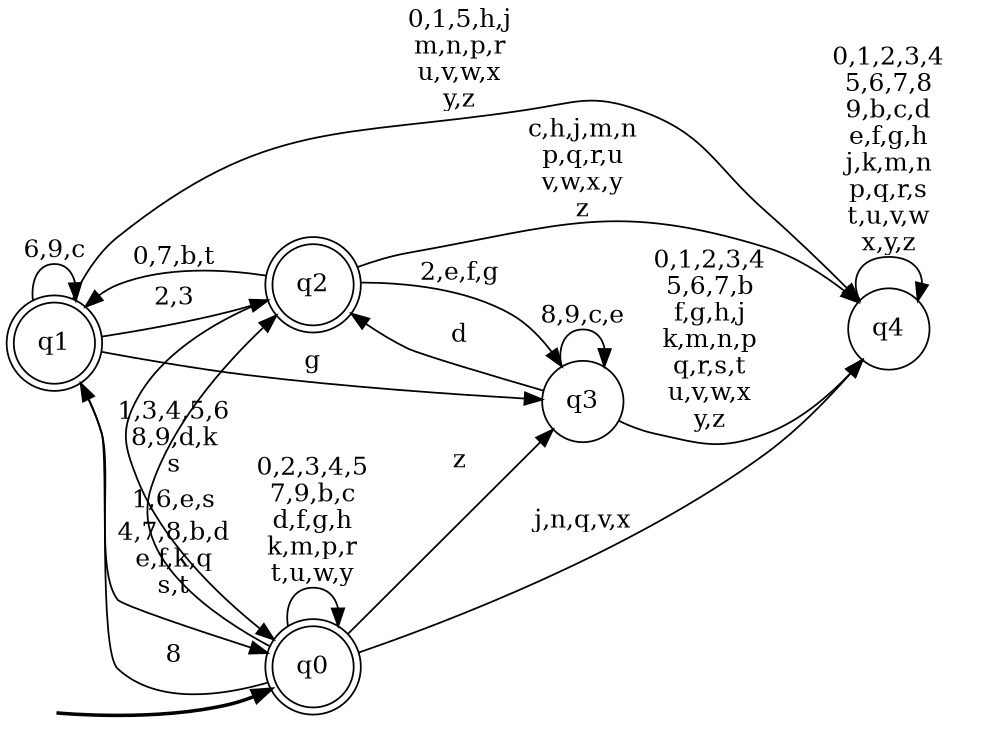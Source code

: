 digraph BlueStarA {
__start0 [style = invis, shape = none, label = "", width = 0, height = 0];

rankdir=LR;
size="8,5";

s0 [style="rounded,filled", color="black", fillcolor="white" shape="doublecircle", label="q0"];
s1 [style="rounded,filled", color="black", fillcolor="white" shape="doublecircle", label="q1"];
s2 [style="rounded,filled", color="black", fillcolor="white" shape="doublecircle", label="q2"];
s3 [style="filled", color="black", fillcolor="white" shape="circle", label="q3"];
s4 [style="filled", color="black", fillcolor="white" shape="circle", label="q4"];
subgraph cluster_main { 
	graph [pad=".75", ranksep="0.15", nodesep="0.15"];
	 style=invis; 
	__start0 -> s0 [penwidth=2];
}
s0 -> s0 [label="0,2,3,4,5\n7,9,b,c\nd,f,g,h\nk,m,p,r\nt,u,w,y"];
s0 -> s1 [label="8"];
s0 -> s2 [label="1,6,e,s"];
s0 -> s3 [label="z"];
s0 -> s4 [label="j,n,q,v,x"];
s1 -> s0 [label="4,7,8,b,d\ne,f,k,q\ns,t"];
s1 -> s1 [label="6,9,c"];
s1 -> s2 [label="2,3"];
s1 -> s3 [label="g"];
s1 -> s4 [label="0,1,5,h,j\nm,n,p,r\nu,v,w,x\ny,z"];
s2 -> s0 [label="1,3,4,5,6\n8,9,d,k\ns"];
s2 -> s1 [label="0,7,b,t"];
s2 -> s3 [label="2,e,f,g"];
s2 -> s4 [label="c,h,j,m,n\np,q,r,u\nv,w,x,y\nz"];
s3 -> s2 [label="d"];
s3 -> s3 [label="8,9,c,e"];
s3 -> s4 [label="0,1,2,3,4\n5,6,7,b\nf,g,h,j\nk,m,n,p\nq,r,s,t\nu,v,w,x\ny,z"];
s4 -> s4 [label="0,1,2,3,4\n5,6,7,8\n9,b,c,d\ne,f,g,h\nj,k,m,n\np,q,r,s\nt,u,v,w\nx,y,z"];

}